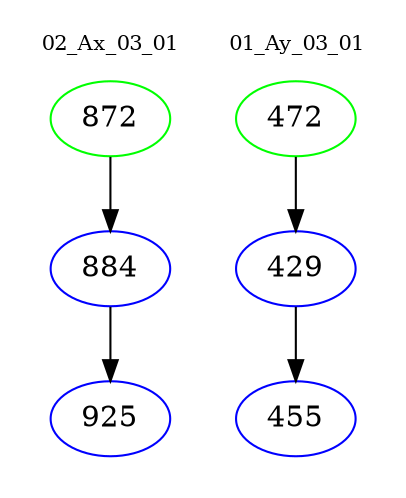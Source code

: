 digraph{
subgraph cluster_0 {
color = white
label = "02_Ax_03_01";
fontsize=10;
T0_872 [label="872", color="green"]
T0_872 -> T0_884 [color="black"]
T0_884 [label="884", color="blue"]
T0_884 -> T0_925 [color="black"]
T0_925 [label="925", color="blue"]
}
subgraph cluster_1 {
color = white
label = "01_Ay_03_01";
fontsize=10;
T1_472 [label="472", color="green"]
T1_472 -> T1_429 [color="black"]
T1_429 [label="429", color="blue"]
T1_429 -> T1_455 [color="black"]
T1_455 [label="455", color="blue"]
}
}
